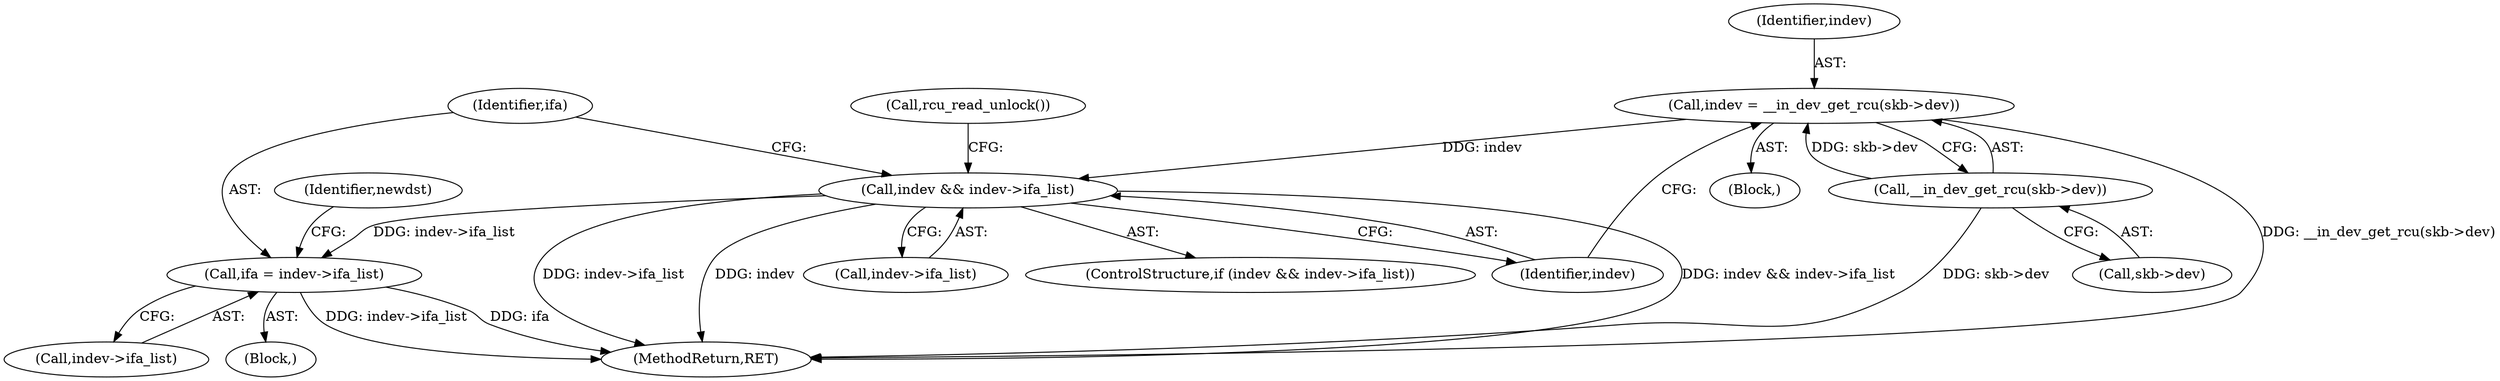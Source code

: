 digraph "0_linux_94f9cd81436c85d8c3a318ba92e236ede73752fc@pointer" {
"1000153" [label="(Call,indev = __in_dev_get_rcu(skb->dev))"];
"1000155" [label="(Call,__in_dev_get_rcu(skb->dev))"];
"1000160" [label="(Call,indev && indev->ifa_list)"];
"1000166" [label="(Call,ifa = indev->ifa_list)"];
"1000153" [label="(Call,indev = __in_dev_get_rcu(skb->dev))"];
"1000161" [label="(Identifier,indev)"];
"1000155" [label="(Call,__in_dev_get_rcu(skb->dev))"];
"1000166" [label="(Call,ifa = indev->ifa_list)"];
"1000154" [label="(Identifier,indev)"];
"1000176" [label="(Call,rcu_read_unlock())"];
"1000156" [label="(Call,skb->dev)"];
"1000257" [label="(MethodReturn,RET)"];
"1000146" [label="(Block,)"];
"1000160" [label="(Call,indev && indev->ifa_list)"];
"1000159" [label="(ControlStructure,if (indev && indev->ifa_list))"];
"1000172" [label="(Identifier,newdst)"];
"1000162" [label="(Call,indev->ifa_list)"];
"1000167" [label="(Identifier,ifa)"];
"1000168" [label="(Call,indev->ifa_list)"];
"1000165" [label="(Block,)"];
"1000153" -> "1000146"  [label="AST: "];
"1000153" -> "1000155"  [label="CFG: "];
"1000154" -> "1000153"  [label="AST: "];
"1000155" -> "1000153"  [label="AST: "];
"1000161" -> "1000153"  [label="CFG: "];
"1000153" -> "1000257"  [label="DDG: __in_dev_get_rcu(skb->dev)"];
"1000155" -> "1000153"  [label="DDG: skb->dev"];
"1000153" -> "1000160"  [label="DDG: indev"];
"1000155" -> "1000156"  [label="CFG: "];
"1000156" -> "1000155"  [label="AST: "];
"1000155" -> "1000257"  [label="DDG: skb->dev"];
"1000160" -> "1000159"  [label="AST: "];
"1000160" -> "1000161"  [label="CFG: "];
"1000160" -> "1000162"  [label="CFG: "];
"1000161" -> "1000160"  [label="AST: "];
"1000162" -> "1000160"  [label="AST: "];
"1000167" -> "1000160"  [label="CFG: "];
"1000176" -> "1000160"  [label="CFG: "];
"1000160" -> "1000257"  [label="DDG: indev && indev->ifa_list"];
"1000160" -> "1000257"  [label="DDG: indev->ifa_list"];
"1000160" -> "1000257"  [label="DDG: indev"];
"1000160" -> "1000166"  [label="DDG: indev->ifa_list"];
"1000166" -> "1000165"  [label="AST: "];
"1000166" -> "1000168"  [label="CFG: "];
"1000167" -> "1000166"  [label="AST: "];
"1000168" -> "1000166"  [label="AST: "];
"1000172" -> "1000166"  [label="CFG: "];
"1000166" -> "1000257"  [label="DDG: indev->ifa_list"];
"1000166" -> "1000257"  [label="DDG: ifa"];
}
